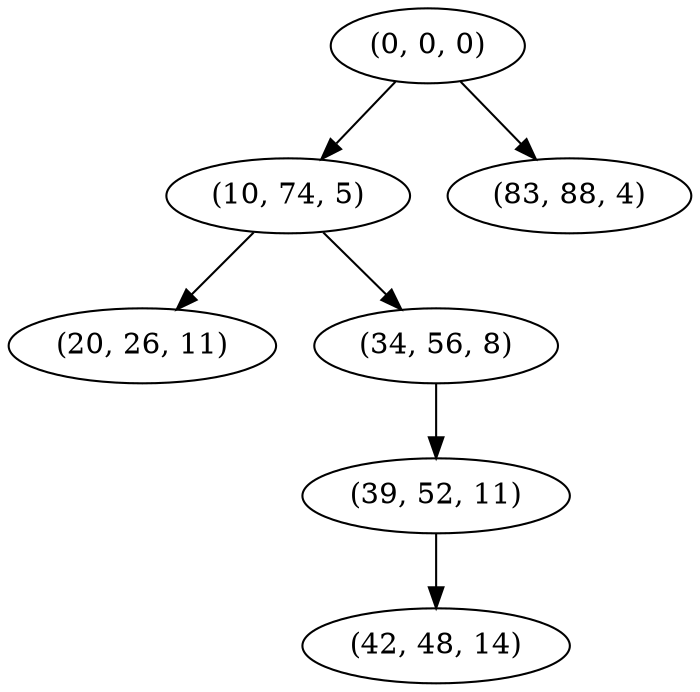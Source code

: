 digraph tree {
    "(0, 0, 0)";
    "(10, 74, 5)";
    "(20, 26, 11)";
    "(34, 56, 8)";
    "(39, 52, 11)";
    "(42, 48, 14)";
    "(83, 88, 4)";
    "(0, 0, 0)" -> "(10, 74, 5)";
    "(0, 0, 0)" -> "(83, 88, 4)";
    "(10, 74, 5)" -> "(20, 26, 11)";
    "(10, 74, 5)" -> "(34, 56, 8)";
    "(34, 56, 8)" -> "(39, 52, 11)";
    "(39, 52, 11)" -> "(42, 48, 14)";
}
